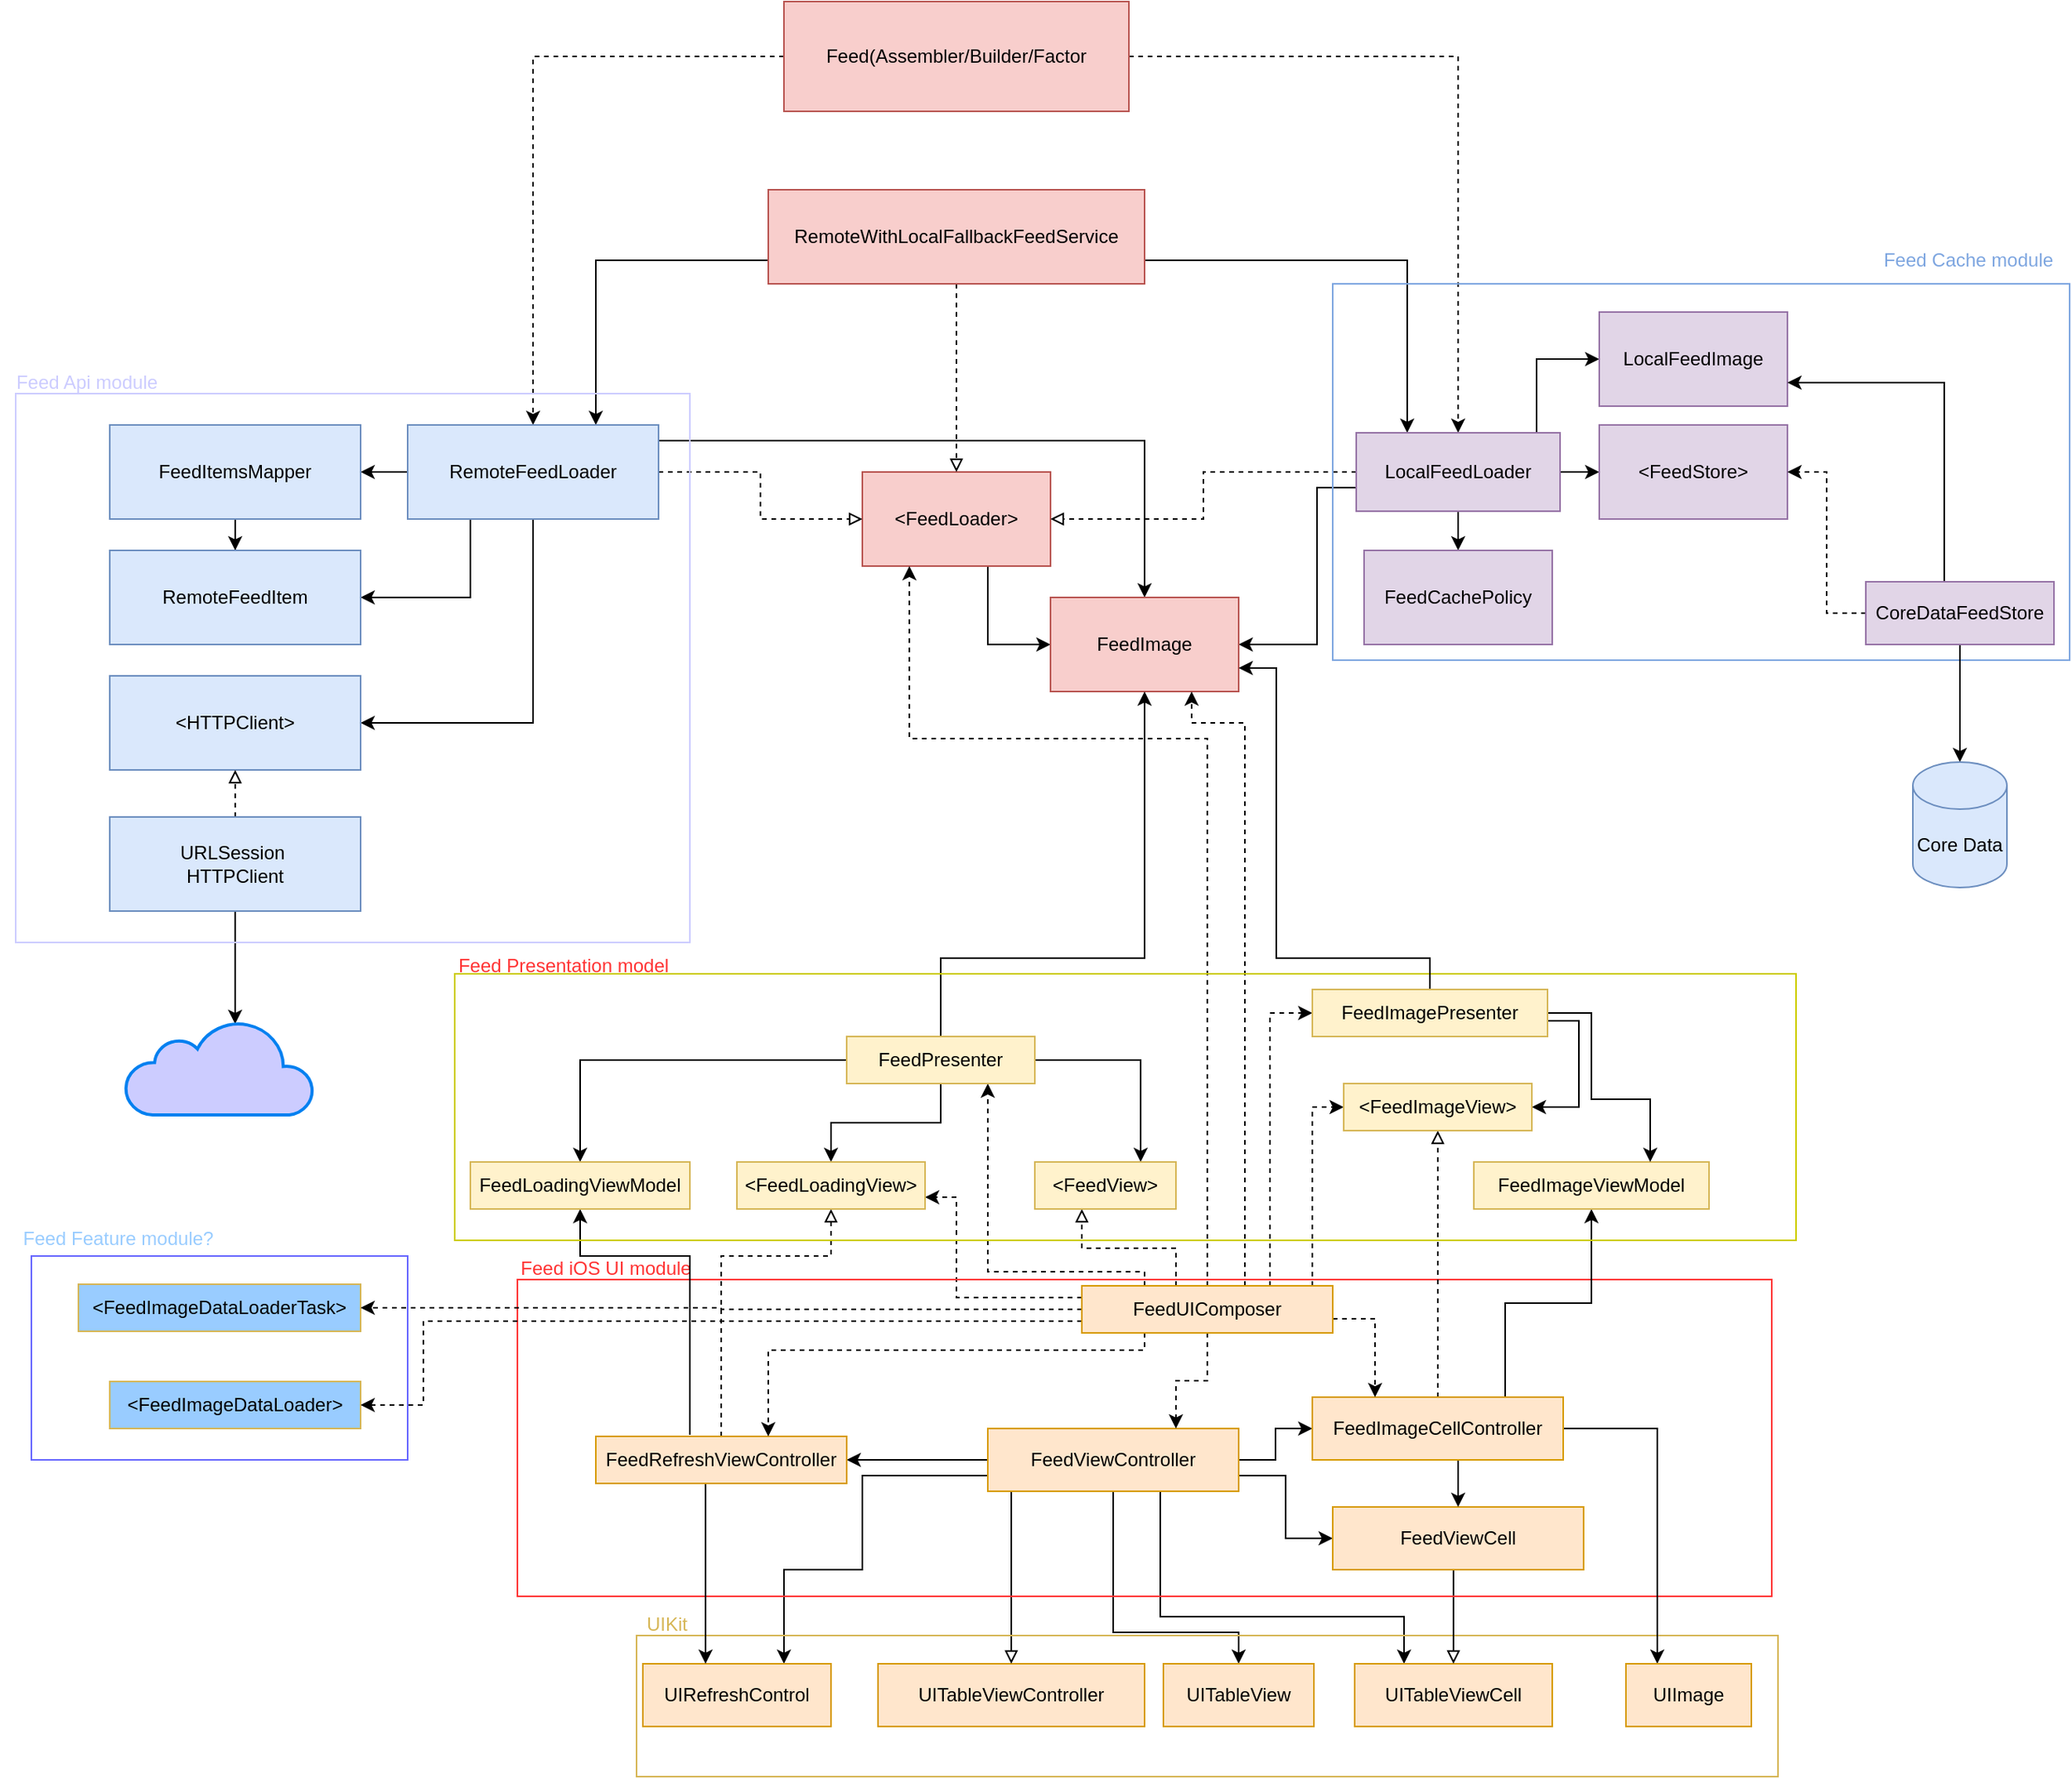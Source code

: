 <mxfile version="21.3.7" type="device">
  <diagram name="Page-1" id="5tE9PvvC92MBVU3yv-TN">
    <mxGraphModel dx="2261" dy="565" grid="1" gridSize="10" guides="1" tooltips="1" connect="1" arrows="1" fold="1" page="1" pageScale="1" pageWidth="827" pageHeight="1169" math="0" shadow="0">
      <root>
        <mxCell id="0" />
        <mxCell id="1" parent="0" />
        <mxCell id="9Ri4bayZUHAKm8TNs4ZH-6" style="edgeStyle=orthogonalEdgeStyle;rounded=0;orthogonalLoop=1;jettySize=auto;html=1;entryX=0;entryY=0.5;entryDx=0;entryDy=0;" parent="1" source="wkb4X_CLZkG0QTCTbJi_-1" target="9Ri4bayZUHAKm8TNs4ZH-5" edge="1">
          <mxGeometry relative="1" as="geometry">
            <Array as="points">
              <mxPoint x="420" y="430" />
            </Array>
          </mxGeometry>
        </mxCell>
        <mxCell id="wkb4X_CLZkG0QTCTbJi_-1" value="&amp;lt;FeedLoader&amp;gt;" style="rounded=0;whiteSpace=wrap;html=1;fillColor=#f8cecc;strokeColor=#b85450;" parent="1" vertex="1">
          <mxGeometry x="340" y="320" width="120" height="60" as="geometry" />
        </mxCell>
        <mxCell id="wkb4X_CLZkG0QTCTbJi_-16" style="edgeStyle=orthogonalEdgeStyle;rounded=0;orthogonalLoop=1;jettySize=auto;html=1;dashed=1;" parent="1" source="wkb4X_CLZkG0QTCTbJi_-2" target="wkb4X_CLZkG0QTCTbJi_-4" edge="1">
          <mxGeometry relative="1" as="geometry" />
        </mxCell>
        <mxCell id="wkb4X_CLZkG0QTCTbJi_-17" style="edgeStyle=orthogonalEdgeStyle;rounded=0;orthogonalLoop=1;jettySize=auto;html=1;dashed=1;" parent="1" source="wkb4X_CLZkG0QTCTbJi_-2" target="wkb4X_CLZkG0QTCTbJi_-5" edge="1">
          <mxGeometry relative="1" as="geometry" />
        </mxCell>
        <mxCell id="wkb4X_CLZkG0QTCTbJi_-2" value="Feed(Assembler/Builder/Factor" style="rounded=0;whiteSpace=wrap;html=1;fillColor=#f8cecc;strokeColor=#b85450;" parent="1" vertex="1">
          <mxGeometry x="290" y="20" width="220" height="70" as="geometry" />
        </mxCell>
        <mxCell id="wkb4X_CLZkG0QTCTbJi_-14" style="edgeStyle=orthogonalEdgeStyle;rounded=0;orthogonalLoop=1;jettySize=auto;html=1;entryX=0.75;entryY=0;entryDx=0;entryDy=0;exitX=0;exitY=0.75;exitDx=0;exitDy=0;" parent="1" source="wkb4X_CLZkG0QTCTbJi_-3" target="wkb4X_CLZkG0QTCTbJi_-4" edge="1">
          <mxGeometry relative="1" as="geometry">
            <Array as="points">
              <mxPoint x="170" y="185" />
            </Array>
          </mxGeometry>
        </mxCell>
        <mxCell id="wkb4X_CLZkG0QTCTbJi_-15" style="edgeStyle=orthogonalEdgeStyle;rounded=0;orthogonalLoop=1;jettySize=auto;html=1;exitX=1;exitY=0.75;exitDx=0;exitDy=0;entryX=0.25;entryY=0;entryDx=0;entryDy=0;" parent="1" source="wkb4X_CLZkG0QTCTbJi_-3" target="wkb4X_CLZkG0QTCTbJi_-5" edge="1">
          <mxGeometry relative="1" as="geometry" />
        </mxCell>
        <mxCell id="wkb4X_CLZkG0QTCTbJi_-18" style="edgeStyle=orthogonalEdgeStyle;rounded=0;orthogonalLoop=1;jettySize=auto;html=1;dashed=1;endArrow=block;endFill=0;" parent="1" source="wkb4X_CLZkG0QTCTbJi_-3" target="wkb4X_CLZkG0QTCTbJi_-1" edge="1">
          <mxGeometry relative="1" as="geometry" />
        </mxCell>
        <mxCell id="wkb4X_CLZkG0QTCTbJi_-3" value="RemoteWithLocalFallbackFeedService" style="rounded=0;whiteSpace=wrap;html=1;fillColor=#f8cecc;strokeColor=#b85450;" parent="1" vertex="1">
          <mxGeometry x="280" y="140" width="240" height="60" as="geometry" />
        </mxCell>
        <mxCell id="wkb4X_CLZkG0QTCTbJi_-12" style="edgeStyle=orthogonalEdgeStyle;rounded=0;orthogonalLoop=1;jettySize=auto;html=1;dashed=1;endArrow=block;endFill=0;" parent="1" source="wkb4X_CLZkG0QTCTbJi_-4" target="wkb4X_CLZkG0QTCTbJi_-1" edge="1">
          <mxGeometry relative="1" as="geometry" />
        </mxCell>
        <mxCell id="9Ri4bayZUHAKm8TNs4ZH-1" style="edgeStyle=orthogonalEdgeStyle;rounded=0;orthogonalLoop=1;jettySize=auto;html=1;" parent="1" source="wkb4X_CLZkG0QTCTbJi_-4" target="wkb4X_CLZkG0QTCTbJi_-20" edge="1">
          <mxGeometry relative="1" as="geometry" />
        </mxCell>
        <mxCell id="9Ri4bayZUHAKm8TNs4ZH-4" style="edgeStyle=orthogonalEdgeStyle;rounded=0;orthogonalLoop=1;jettySize=auto;html=1;entryX=1;entryY=0.5;entryDx=0;entryDy=0;exitX=0.25;exitY=1;exitDx=0;exitDy=0;" parent="1" source="wkb4X_CLZkG0QTCTbJi_-4" target="9Ri4bayZUHAKm8TNs4ZH-2" edge="1">
          <mxGeometry relative="1" as="geometry">
            <Array as="points">
              <mxPoint x="90" y="400" />
            </Array>
          </mxGeometry>
        </mxCell>
        <mxCell id="9Ri4bayZUHAKm8TNs4ZH-7" style="edgeStyle=orthogonalEdgeStyle;rounded=0;orthogonalLoop=1;jettySize=auto;html=1;" parent="1" source="wkb4X_CLZkG0QTCTbJi_-4" target="9Ri4bayZUHAKm8TNs4ZH-5" edge="1">
          <mxGeometry relative="1" as="geometry">
            <Array as="points">
              <mxPoint x="520" y="300" />
            </Array>
          </mxGeometry>
        </mxCell>
        <mxCell id="0OMT_AVmc9sH3o9Od09E-2" style="edgeStyle=orthogonalEdgeStyle;rounded=0;orthogonalLoop=1;jettySize=auto;html=1;entryX=1;entryY=0.5;entryDx=0;entryDy=0;exitX=0.5;exitY=1;exitDx=0;exitDy=0;" parent="1" source="wkb4X_CLZkG0QTCTbJi_-4" target="wkb4X_CLZkG0QTCTbJi_-19" edge="1">
          <mxGeometry relative="1" as="geometry">
            <Array as="points">
              <mxPoint x="130" y="480" />
            </Array>
          </mxGeometry>
        </mxCell>
        <mxCell id="wkb4X_CLZkG0QTCTbJi_-4" value="RemoteFeedLoader" style="rounded=0;whiteSpace=wrap;html=1;fillColor=#dae8fc;strokeColor=#6c8ebf;" parent="1" vertex="1">
          <mxGeometry x="50" y="290" width="160" height="60" as="geometry" />
        </mxCell>
        <mxCell id="wkb4X_CLZkG0QTCTbJi_-13" style="edgeStyle=orthogonalEdgeStyle;rounded=0;orthogonalLoop=1;jettySize=auto;html=1;entryX=1;entryY=0.5;entryDx=0;entryDy=0;dashed=1;endArrow=block;endFill=0;" parent="1" source="wkb4X_CLZkG0QTCTbJi_-5" target="wkb4X_CLZkG0QTCTbJi_-1" edge="1">
          <mxGeometry relative="1" as="geometry" />
        </mxCell>
        <mxCell id="mt7t5qOtKBUCOaAIjQfM-2" style="edgeStyle=orthogonalEdgeStyle;rounded=0;orthogonalLoop=1;jettySize=auto;html=1;entryX=0;entryY=0.5;entryDx=0;entryDy=0;" parent="1" source="wkb4X_CLZkG0QTCTbJi_-5" target="mt7t5qOtKBUCOaAIjQfM-1" edge="1">
          <mxGeometry relative="1" as="geometry" />
        </mxCell>
        <mxCell id="9Ri4bayZUHAKm8TNs4ZH-8" style="edgeStyle=orthogonalEdgeStyle;rounded=0;orthogonalLoop=1;jettySize=auto;html=1;entryX=1;entryY=0.5;entryDx=0;entryDy=0;" parent="1" source="wkb4X_CLZkG0QTCTbJi_-5" target="9Ri4bayZUHAKm8TNs4ZH-5" edge="1">
          <mxGeometry relative="1" as="geometry">
            <Array as="points">
              <mxPoint x="630" y="330" />
              <mxPoint x="630" y="430" />
            </Array>
          </mxGeometry>
        </mxCell>
        <mxCell id="9Ri4bayZUHAKm8TNs4ZH-10" style="edgeStyle=orthogonalEdgeStyle;rounded=0;orthogonalLoop=1;jettySize=auto;html=1;entryX=0;entryY=0.5;entryDx=0;entryDy=0;" parent="1" source="wkb4X_CLZkG0QTCTbJi_-5" target="9Ri4bayZUHAKm8TNs4ZH-9" edge="1">
          <mxGeometry relative="1" as="geometry">
            <Array as="points">
              <mxPoint x="770" y="300" />
              <mxPoint x="770" y="248" />
            </Array>
          </mxGeometry>
        </mxCell>
        <mxCell id="0OMT_AVmc9sH3o9Od09E-5" style="edgeStyle=orthogonalEdgeStyle;rounded=0;orthogonalLoop=1;jettySize=auto;html=1;" parent="1" source="wkb4X_CLZkG0QTCTbJi_-5" target="0OMT_AVmc9sH3o9Od09E-3" edge="1">
          <mxGeometry relative="1" as="geometry" />
        </mxCell>
        <mxCell id="wkb4X_CLZkG0QTCTbJi_-5" value="LocalFeedLoader" style="rounded=0;whiteSpace=wrap;html=1;fillColor=#e1d5e7;strokeColor=#9673a6;" parent="1" vertex="1">
          <mxGeometry x="655" y="295" width="130" height="50" as="geometry" />
        </mxCell>
        <mxCell id="wkb4X_CLZkG0QTCTbJi_-6" value="UITableViewController" style="rounded=0;whiteSpace=wrap;html=1;fillColor=#ffe6cc;strokeColor=#d79b00;" parent="1" vertex="1">
          <mxGeometry x="350" y="1080" width="170" height="40" as="geometry" />
        </mxCell>
        <mxCell id="9oJwUBDEAIhy3Kt25aec-3" style="edgeStyle=orthogonalEdgeStyle;rounded=0;orthogonalLoop=1;jettySize=auto;html=1;entryX=0.75;entryY=0;entryDx=0;entryDy=0;exitX=0;exitY=0.75;exitDx=0;exitDy=0;" parent="1" source="wkb4X_CLZkG0QTCTbJi_-7" target="9oJwUBDEAIhy3Kt25aec-2" edge="1">
          <mxGeometry relative="1" as="geometry">
            <Array as="points">
              <mxPoint x="340" y="960" />
              <mxPoint x="340" y="1020" />
              <mxPoint x="290" y="1020" />
            </Array>
          </mxGeometry>
        </mxCell>
        <mxCell id="2IXavjbiKSPK5n6EpmV--4" style="edgeStyle=orthogonalEdgeStyle;rounded=0;orthogonalLoop=1;jettySize=auto;html=1;" edge="1" parent="1" source="wkb4X_CLZkG0QTCTbJi_-7" target="SuTR34b2t1vn6Ia5oeuN-2">
          <mxGeometry relative="1" as="geometry" />
        </mxCell>
        <mxCell id="2IXavjbiKSPK5n6EpmV--6" style="edgeStyle=orthogonalEdgeStyle;rounded=0;orthogonalLoop=1;jettySize=auto;html=1;" edge="1" parent="1" source="wkb4X_CLZkG0QTCTbJi_-7" target="8CEh4J7_kmvw50hiCcKO-1">
          <mxGeometry relative="1" as="geometry">
            <Array as="points">
              <mxPoint x="500" y="1060" />
              <mxPoint x="580" y="1060" />
            </Array>
          </mxGeometry>
        </mxCell>
        <mxCell id="2IXavjbiKSPK5n6EpmV--7" style="edgeStyle=orthogonalEdgeStyle;rounded=0;orthogonalLoop=1;jettySize=auto;html=1;endArrow=block;endFill=0;" edge="1" parent="1" source="wkb4X_CLZkG0QTCTbJi_-7" target="wkb4X_CLZkG0QTCTbJi_-6">
          <mxGeometry relative="1" as="geometry">
            <Array as="points">
              <mxPoint x="435" y="1000" />
              <mxPoint x="435" y="1000" />
            </Array>
          </mxGeometry>
        </mxCell>
        <mxCell id="2IXavjbiKSPK5n6EpmV--9" style="edgeStyle=orthogonalEdgeStyle;rounded=0;orthogonalLoop=1;jettySize=auto;html=1;entryX=0;entryY=0.5;entryDx=0;entryDy=0;" edge="1" parent="1" source="wkb4X_CLZkG0QTCTbJi_-7" target="8CEh4J7_kmvw50hiCcKO-4">
          <mxGeometry relative="1" as="geometry">
            <Array as="points">
              <mxPoint x="610" y="960" />
              <mxPoint x="610" y="1000" />
            </Array>
          </mxGeometry>
        </mxCell>
        <mxCell id="2IXavjbiKSPK5n6EpmV--10" style="edgeStyle=orthogonalEdgeStyle;rounded=0;orthogonalLoop=1;jettySize=auto;html=1;entryX=0.25;entryY=0;entryDx=0;entryDy=0;" edge="1" parent="1" source="wkb4X_CLZkG0QTCTbJi_-7" target="8CEh4J7_kmvw50hiCcKO-2">
          <mxGeometry relative="1" as="geometry">
            <Array as="points">
              <mxPoint x="530" y="1050" />
              <mxPoint x="686" y="1050" />
            </Array>
          </mxGeometry>
        </mxCell>
        <mxCell id="2IXavjbiKSPK5n6EpmV--11" style="edgeStyle=orthogonalEdgeStyle;rounded=0;orthogonalLoop=1;jettySize=auto;html=1;" edge="1" parent="1" source="wkb4X_CLZkG0QTCTbJi_-7" target="SuTR34b2t1vn6Ia5oeuN-6">
          <mxGeometry relative="1" as="geometry" />
        </mxCell>
        <mxCell id="2IXavjbiKSPK5n6EpmV--38" style="edgeStyle=orthogonalEdgeStyle;rounded=0;orthogonalLoop=1;jettySize=auto;html=1;entryX=1;entryY=0.75;entryDx=0;entryDy=0;exitX=0;exitY=0.25;exitDx=0;exitDy=0;dashed=1;" edge="1" parent="1" source="SuTR34b2t1vn6Ia5oeuN-9" target="2IXavjbiKSPK5n6EpmV--25">
          <mxGeometry relative="1" as="geometry">
            <Array as="points">
              <mxPoint x="400" y="847" />
              <mxPoint x="400" y="783" />
            </Array>
          </mxGeometry>
        </mxCell>
        <mxCell id="wkb4X_CLZkG0QTCTbJi_-7" value="FeedViewController" style="rounded=0;whiteSpace=wrap;html=1;fillColor=#ffe6cc;strokeColor=#d79b00;" parent="1" vertex="1">
          <mxGeometry x="420" y="930" width="160" height="40" as="geometry" />
        </mxCell>
        <mxCell id="wkb4X_CLZkG0QTCTbJi_-19" value="&amp;lt;HTTPClient&amp;gt;" style="rounded=0;whiteSpace=wrap;html=1;fillColor=#dae8fc;strokeColor=#6c8ebf;" parent="1" vertex="1">
          <mxGeometry x="-140" y="450" width="160" height="60" as="geometry" />
        </mxCell>
        <mxCell id="9Ri4bayZUHAKm8TNs4ZH-3" style="edgeStyle=orthogonalEdgeStyle;rounded=0;orthogonalLoop=1;jettySize=auto;html=1;" parent="1" source="wkb4X_CLZkG0QTCTbJi_-20" target="9Ri4bayZUHAKm8TNs4ZH-2" edge="1">
          <mxGeometry relative="1" as="geometry" />
        </mxCell>
        <mxCell id="wkb4X_CLZkG0QTCTbJi_-20" value="FeedItemsMapper" style="rounded=0;whiteSpace=wrap;html=1;fillColor=#dae8fc;strokeColor=#6c8ebf;" parent="1" vertex="1">
          <mxGeometry x="-140" y="290" width="160" height="60" as="geometry" />
        </mxCell>
        <mxCell id="wkb4X_CLZkG0QTCTbJi_-26" value="&lt;font color=&quot;#ccccff&quot;&gt;Feed Api module&lt;/font&gt;" style="text;html=1;align=center;verticalAlign=middle;resizable=0;points=[];autosize=1;strokeColor=none;fillColor=none;" parent="1" vertex="1">
          <mxGeometry x="-210" y="248" width="110" height="30" as="geometry" />
        </mxCell>
        <mxCell id="wkb4X_CLZkG0QTCTbJi_-28" style="edgeStyle=orthogonalEdgeStyle;rounded=0;orthogonalLoop=1;jettySize=auto;html=1;exitX=0.5;exitY=0;exitDx=0;exitDy=0;entryX=0.5;entryY=1;entryDx=0;entryDy=0;endArrow=block;endFill=0;dashed=1;" parent="1" source="wkb4X_CLZkG0QTCTbJi_-27" target="wkb4X_CLZkG0QTCTbJi_-19" edge="1">
          <mxGeometry relative="1" as="geometry" />
        </mxCell>
        <mxCell id="wkb4X_CLZkG0QTCTbJi_-30" style="edgeStyle=orthogonalEdgeStyle;rounded=0;orthogonalLoop=1;jettySize=auto;html=1;entryX=0.583;entryY=0.033;entryDx=0;entryDy=0;entryPerimeter=0;" parent="1" source="wkb4X_CLZkG0QTCTbJi_-27" target="wkb4X_CLZkG0QTCTbJi_-29" edge="1">
          <mxGeometry relative="1" as="geometry" />
        </mxCell>
        <mxCell id="wkb4X_CLZkG0QTCTbJi_-27" value="URLSession&amp;nbsp;&lt;br&gt;HTTPClient" style="rounded=0;whiteSpace=wrap;html=1;fillColor=#dae8fc;strokeColor=#6c8ebf;" parent="1" vertex="1">
          <mxGeometry x="-140" y="540" width="160" height="60" as="geometry" />
        </mxCell>
        <mxCell id="wkb4X_CLZkG0QTCTbJi_-29" value="" style="html=1;verticalLabelPosition=bottom;align=center;labelBackgroundColor=#ffffff;verticalAlign=top;strokeWidth=2;strokeColor=#0080F0;shadow=0;dashed=0;shape=mxgraph.ios7.icons.cloud;fillColor=#CCCCFF;" parent="1" vertex="1">
          <mxGeometry x="-130" y="670" width="120" height="60" as="geometry" />
        </mxCell>
        <mxCell id="wkb4X_CLZkG0QTCTbJi_-25" value="" style="rounded=0;whiteSpace=wrap;html=1;fillColor=none;strokeColor=#CCCCFF;" parent="1" vertex="1">
          <mxGeometry x="-200" y="270" width="430" height="350" as="geometry" />
        </mxCell>
        <mxCell id="mt7t5qOtKBUCOaAIjQfM-1" value="&amp;lt;FeedStore&amp;gt;" style="rounded=0;whiteSpace=wrap;html=1;fillColor=#e1d5e7;strokeColor=#9673a6;" parent="1" vertex="1">
          <mxGeometry x="810" y="290" width="120" height="60" as="geometry" />
        </mxCell>
        <mxCell id="mt7t5qOtKBUCOaAIjQfM-3" value="" style="rounded=0;whiteSpace=wrap;html=1;fillColor=none;strokeColor=#7EA6E0;" parent="1" vertex="1">
          <mxGeometry x="640" y="200" width="470" height="240" as="geometry" />
        </mxCell>
        <mxCell id="mt7t5qOtKBUCOaAIjQfM-4" value="&lt;font&gt;Feed Cache module&lt;/font&gt;" style="text;html=1;align=center;verticalAlign=middle;resizable=0;points=[];autosize=1;strokeColor=none;fillColor=none;fontColor=#7EA6E0;" parent="1" vertex="1">
          <mxGeometry x="980" y="170" width="130" height="30" as="geometry" />
        </mxCell>
        <mxCell id="9Ri4bayZUHAKm8TNs4ZH-2" value="RemoteFeedItem" style="rounded=0;whiteSpace=wrap;html=1;fillColor=#dae8fc;strokeColor=#6c8ebf;" parent="1" vertex="1">
          <mxGeometry x="-140" y="370" width="160" height="60" as="geometry" />
        </mxCell>
        <mxCell id="9Ri4bayZUHAKm8TNs4ZH-5" value="FeedImage" style="rounded=0;whiteSpace=wrap;html=1;fillColor=#f8cecc;strokeColor=#b85450;" parent="1" vertex="1">
          <mxGeometry x="460" y="400" width="120" height="60" as="geometry" />
        </mxCell>
        <mxCell id="9Ri4bayZUHAKm8TNs4ZH-9" value="LocalFeedImage" style="rounded=0;whiteSpace=wrap;html=1;fillColor=#e1d5e7;strokeColor=#9673a6;" parent="1" vertex="1">
          <mxGeometry x="810" y="218" width="120" height="60" as="geometry" />
        </mxCell>
        <mxCell id="0OMT_AVmc9sH3o9Od09E-3" value="FeedCachePolicy" style="rounded=0;whiteSpace=wrap;html=1;fillColor=#e1d5e7;strokeColor=#9673a6;" parent="1" vertex="1">
          <mxGeometry x="660" y="370" width="120" height="60" as="geometry" />
        </mxCell>
        <mxCell id="xbsetehJaYri_gD3bekH-2" style="edgeStyle=orthogonalEdgeStyle;rounded=0;orthogonalLoop=1;jettySize=auto;html=1;entryX=1;entryY=0.5;entryDx=0;entryDy=0;dashed=1;" parent="1" source="xbsetehJaYri_gD3bekH-1" target="mt7t5qOtKBUCOaAIjQfM-1" edge="1">
          <mxGeometry relative="1" as="geometry" />
        </mxCell>
        <mxCell id="xbsetehJaYri_gD3bekH-3" style="edgeStyle=orthogonalEdgeStyle;rounded=0;orthogonalLoop=1;jettySize=auto;html=1;entryX=1;entryY=0.75;entryDx=0;entryDy=0;" parent="1" source="xbsetehJaYri_gD3bekH-1" target="9Ri4bayZUHAKm8TNs4ZH-9" edge="1">
          <mxGeometry relative="1" as="geometry">
            <Array as="points">
              <mxPoint x="1030" y="263" />
            </Array>
          </mxGeometry>
        </mxCell>
        <mxCell id="xbsetehJaYri_gD3bekH-5" style="edgeStyle=orthogonalEdgeStyle;rounded=0;orthogonalLoop=1;jettySize=auto;html=1;" parent="1" source="xbsetehJaYri_gD3bekH-1" target="xbsetehJaYri_gD3bekH-4" edge="1">
          <mxGeometry relative="1" as="geometry" />
        </mxCell>
        <mxCell id="xbsetehJaYri_gD3bekH-1" value="CoreDataFeedStore" style="rounded=0;whiteSpace=wrap;html=1;fillColor=#e1d5e7;strokeColor=#9673a6;" parent="1" vertex="1">
          <mxGeometry x="980" y="390" width="120" height="40" as="geometry" />
        </mxCell>
        <mxCell id="xbsetehJaYri_gD3bekH-4" value="Core Data" style="shape=cylinder3;whiteSpace=wrap;html=1;boundedLbl=1;backgroundOutline=1;size=15;fillColor=#dae8fc;strokeColor=#6c8ebf;" parent="1" vertex="1">
          <mxGeometry x="1010" y="505" width="60" height="80" as="geometry" />
        </mxCell>
        <mxCell id="9oJwUBDEAIhy3Kt25aec-2" value="UIRefreshControl" style="rounded=0;whiteSpace=wrap;html=1;fillColor=#ffe6cc;strokeColor=#d79b00;" parent="1" vertex="1">
          <mxGeometry x="200" y="1080" width="120" height="40" as="geometry" />
        </mxCell>
        <mxCell id="9oJwUBDEAIhy3Kt25aec-6" value="Feed iOS UI module" style="text;html=1;align=center;verticalAlign=middle;resizable=0;points=[];autosize=1;strokeColor=none;fillColor=none;fontColor=#FF3333;" parent="1" vertex="1">
          <mxGeometry x="111" y="813" width="130" height="30" as="geometry" />
        </mxCell>
        <mxCell id="9oJwUBDEAIhy3Kt25aec-7" value="UIKit" style="text;html=1;align=center;verticalAlign=middle;resizable=0;points=[];autosize=1;strokeColor=none;fillColor=none;fontColor=#D6B656;" parent="1" vertex="1">
          <mxGeometry x="190" y="1040" width="50" height="30" as="geometry" />
        </mxCell>
        <mxCell id="9oJwUBDEAIhy3Kt25aec-8" value="" style="rounded=0;whiteSpace=wrap;html=1;fillColor=none;strokeColor=#D6B656;" parent="1" vertex="1">
          <mxGeometry x="196" y="1062" width="728" height="90" as="geometry" />
        </mxCell>
        <mxCell id="8CEh4J7_kmvw50hiCcKO-1" value="UITableView&lt;br&gt;" style="rounded=0;whiteSpace=wrap;html=1;fillColor=#ffe6cc;strokeColor=#d79b00;" parent="1" vertex="1">
          <mxGeometry x="532" y="1080" width="96" height="40" as="geometry" />
        </mxCell>
        <mxCell id="8CEh4J7_kmvw50hiCcKO-2" value="UITableViewCell&lt;br&gt;" style="rounded=0;whiteSpace=wrap;html=1;fillColor=#ffe6cc;strokeColor=#d79b00;" parent="1" vertex="1">
          <mxGeometry x="654" y="1080" width="126" height="40" as="geometry" />
        </mxCell>
        <mxCell id="8CEh4J7_kmvw50hiCcKO-11" style="edgeStyle=orthogonalEdgeStyle;rounded=0;orthogonalLoop=1;jettySize=auto;html=1;endArrow=block;endFill=0;entryX=0.5;entryY=0;entryDx=0;entryDy=0;" parent="1" target="8CEh4J7_kmvw50hiCcKO-2" edge="1">
          <mxGeometry relative="1" as="geometry">
            <Array as="points">
              <mxPoint x="717" y="1020" />
            </Array>
            <mxPoint x="717" y="1020" as="sourcePoint" />
          </mxGeometry>
        </mxCell>
        <mxCell id="8CEh4J7_kmvw50hiCcKO-4" value="FeedViewCell&lt;br&gt;" style="rounded=0;whiteSpace=wrap;html=1;fillColor=#ffe6cc;strokeColor=#d79b00;" parent="1" vertex="1">
          <mxGeometry x="640" y="980" width="160" height="40" as="geometry" />
        </mxCell>
        <mxCell id="8CEh4J7_kmvw50hiCcKO-7" value="&amp;lt;FeedImageDataLoader&amp;gt;" style="rounded=0;whiteSpace=wrap;html=1;fillColor=#99CCFF;strokeColor=#d6b656;" parent="1" vertex="1">
          <mxGeometry x="-140" y="900" width="160" height="30" as="geometry" />
        </mxCell>
        <mxCell id="8CEh4J7_kmvw50hiCcKO-8" value="&amp;lt;FeedImageDataLoaderTask&amp;gt;" style="rounded=0;whiteSpace=wrap;html=1;fillColor=#99CCFF;strokeColor=#d6b656;" parent="1" vertex="1">
          <mxGeometry x="-160" y="838" width="180" height="30" as="geometry" />
        </mxCell>
        <mxCell id="8CEh4J7_kmvw50hiCcKO-12" value="" style="rounded=0;whiteSpace=wrap;html=1;fillColor=none;strokeColor=#FF3333;" parent="1" vertex="1">
          <mxGeometry x="120" y="835" width="800" height="202" as="geometry" />
        </mxCell>
        <mxCell id="yPhr5imBNQAIKUohlBRB-2" style="edgeStyle=orthogonalEdgeStyle;rounded=0;orthogonalLoop=1;jettySize=auto;html=1;entryX=0.25;entryY=0;entryDx=0;entryDy=0;" parent="1" source="SuTR34b2t1vn6Ia5oeuN-2" target="yPhr5imBNQAIKUohlBRB-1" edge="1">
          <mxGeometry relative="1" as="geometry" />
        </mxCell>
        <mxCell id="2IXavjbiKSPK5n6EpmV--3" style="edgeStyle=orthogonalEdgeStyle;rounded=0;orthogonalLoop=1;jettySize=auto;html=1;entryX=0.5;entryY=0;entryDx=0;entryDy=0;" edge="1" parent="1" source="SuTR34b2t1vn6Ia5oeuN-2" target="8CEh4J7_kmvw50hiCcKO-4">
          <mxGeometry relative="1" as="geometry">
            <Array as="points">
              <mxPoint x="720" y="960" />
              <mxPoint x="720" y="960" />
            </Array>
          </mxGeometry>
        </mxCell>
        <mxCell id="2IXavjbiKSPK5n6EpmV--17" style="edgeStyle=orthogonalEdgeStyle;rounded=0;orthogonalLoop=1;jettySize=auto;html=1;entryX=0.5;entryY=1;entryDx=0;entryDy=0;dashed=1;endArrow=block;endFill=0;" edge="1" parent="1" source="SuTR34b2t1vn6Ia5oeuN-2" target="2IXavjbiKSPK5n6EpmV--13">
          <mxGeometry relative="1" as="geometry" />
        </mxCell>
        <mxCell id="2IXavjbiKSPK5n6EpmV--18" style="edgeStyle=orthogonalEdgeStyle;rounded=0;orthogonalLoop=1;jettySize=auto;html=1;" edge="1" parent="1" source="SuTR34b2t1vn6Ia5oeuN-2" target="YCQI0EegwTWnJTySmXUa-3">
          <mxGeometry relative="1" as="geometry">
            <Array as="points">
              <mxPoint x="750" y="850" />
              <mxPoint x="805" y="850" />
            </Array>
          </mxGeometry>
        </mxCell>
        <mxCell id="SuTR34b2t1vn6Ia5oeuN-2" value="FeedImageCellController" style="rounded=0;whiteSpace=wrap;html=1;fillColor=#ffe6cc;strokeColor=#d79b00;" parent="1" vertex="1">
          <mxGeometry x="627" y="910" width="160" height="40" as="geometry" />
        </mxCell>
        <mxCell id="SuTR34b2t1vn6Ia5oeuN-7" style="edgeStyle=orthogonalEdgeStyle;rounded=0;orthogonalLoop=1;jettySize=auto;html=1;" parent="1" source="SuTR34b2t1vn6Ia5oeuN-6" target="9oJwUBDEAIhy3Kt25aec-2" edge="1">
          <mxGeometry relative="1" as="geometry">
            <Array as="points">
              <mxPoint x="240" y="980" />
              <mxPoint x="240" y="980" />
            </Array>
          </mxGeometry>
        </mxCell>
        <mxCell id="2IXavjbiKSPK5n6EpmV--32" style="edgeStyle=orthogonalEdgeStyle;rounded=0;orthogonalLoop=1;jettySize=auto;html=1;dashed=1;endArrow=block;endFill=0;" edge="1" parent="1" source="SuTR34b2t1vn6Ia5oeuN-6" target="2IXavjbiKSPK5n6EpmV--25">
          <mxGeometry relative="1" as="geometry">
            <Array as="points">
              <mxPoint x="250" y="820" />
              <mxPoint x="320" y="820" />
            </Array>
          </mxGeometry>
        </mxCell>
        <mxCell id="2IXavjbiKSPK5n6EpmV--33" style="edgeStyle=orthogonalEdgeStyle;rounded=0;orthogonalLoop=1;jettySize=auto;html=1;entryX=0.5;entryY=1;entryDx=0;entryDy=0;exitX=0.375;exitY=-0.033;exitDx=0;exitDy=0;exitPerimeter=0;" edge="1" parent="1" source="SuTR34b2t1vn6Ia5oeuN-6" target="2IXavjbiKSPK5n6EpmV--24">
          <mxGeometry relative="1" as="geometry">
            <Array as="points">
              <mxPoint x="230" y="820" />
              <mxPoint x="160" y="820" />
            </Array>
          </mxGeometry>
        </mxCell>
        <mxCell id="SuTR34b2t1vn6Ia5oeuN-6" value="FeedRefreshViewController" style="rounded=0;whiteSpace=wrap;html=1;fillColor=#ffe6cc;strokeColor=#d79b00;" parent="1" vertex="1">
          <mxGeometry x="170" y="935" width="160" height="30" as="geometry" />
        </mxCell>
        <mxCell id="SuTR34b2t1vn6Ia5oeuN-10" style="edgeStyle=orthogonalEdgeStyle;rounded=0;orthogonalLoop=1;jettySize=auto;html=1;dashed=1;exitX=0.25;exitY=1;exitDx=0;exitDy=0;" parent="1" source="SuTR34b2t1vn6Ia5oeuN-9" target="SuTR34b2t1vn6Ia5oeuN-6" edge="1">
          <mxGeometry relative="1" as="geometry">
            <Array as="points">
              <mxPoint x="520" y="880" />
              <mxPoint x="280" y="880" />
            </Array>
          </mxGeometry>
        </mxCell>
        <mxCell id="YCQI0EegwTWnJTySmXUa-12" style="edgeStyle=orthogonalEdgeStyle;rounded=0;orthogonalLoop=1;jettySize=auto;html=1;entryX=0.25;entryY=1;entryDx=0;entryDy=0;dashed=1;exitX=0.5;exitY=0;exitDx=0;exitDy=0;" parent="1" source="SuTR34b2t1vn6Ia5oeuN-9" target="wkb4X_CLZkG0QTCTbJi_-1" edge="1">
          <mxGeometry relative="1" as="geometry">
            <Array as="points">
              <mxPoint x="560" y="490" />
              <mxPoint x="370" y="490" />
            </Array>
          </mxGeometry>
        </mxCell>
        <mxCell id="YCQI0EegwTWnJTySmXUa-13" style="edgeStyle=orthogonalEdgeStyle;rounded=0;orthogonalLoop=1;jettySize=auto;html=1;dashed=1;exitX=1;exitY=0.5;exitDx=0;exitDy=0;entryX=0.25;entryY=0;entryDx=0;entryDy=0;" parent="1" source="SuTR34b2t1vn6Ia5oeuN-9" target="SuTR34b2t1vn6Ia5oeuN-2" edge="1">
          <mxGeometry relative="1" as="geometry">
            <Array as="points">
              <mxPoint x="640" y="860" />
              <mxPoint x="667" y="860" />
            </Array>
          </mxGeometry>
        </mxCell>
        <mxCell id="2IXavjbiKSPK5n6EpmV--1" style="edgeStyle=orthogonalEdgeStyle;rounded=0;orthogonalLoop=1;jettySize=auto;html=1;entryX=1;entryY=0.5;entryDx=0;entryDy=0;exitX=0;exitY=0.5;exitDx=0;exitDy=0;dashed=1;" edge="1" parent="1" source="SuTR34b2t1vn6Ia5oeuN-9" target="8CEh4J7_kmvw50hiCcKO-8">
          <mxGeometry relative="1" as="geometry" />
        </mxCell>
        <mxCell id="2IXavjbiKSPK5n6EpmV--2" style="edgeStyle=orthogonalEdgeStyle;rounded=0;orthogonalLoop=1;jettySize=auto;html=1;entryX=1;entryY=0.5;entryDx=0;entryDy=0;exitX=0;exitY=0.75;exitDx=0;exitDy=0;dashed=1;" edge="1" parent="1" source="SuTR34b2t1vn6Ia5oeuN-9" target="8CEh4J7_kmvw50hiCcKO-7">
          <mxGeometry relative="1" as="geometry">
            <Array as="points">
              <mxPoint x="60" y="862" />
              <mxPoint x="60" y="915" />
            </Array>
          </mxGeometry>
        </mxCell>
        <mxCell id="2IXavjbiKSPK5n6EpmV--8" style="edgeStyle=orthogonalEdgeStyle;rounded=0;orthogonalLoop=1;jettySize=auto;html=1;dashed=1;entryX=0.75;entryY=0;entryDx=0;entryDy=0;" edge="1" parent="1" source="SuTR34b2t1vn6Ia5oeuN-9" target="wkb4X_CLZkG0QTCTbJi_-7">
          <mxGeometry relative="1" as="geometry" />
        </mxCell>
        <mxCell id="2IXavjbiKSPK5n6EpmV--20" style="edgeStyle=orthogonalEdgeStyle;rounded=0;orthogonalLoop=1;jettySize=auto;html=1;entryX=0;entryY=0.5;entryDx=0;entryDy=0;dashed=1;" edge="1" parent="1" source="SuTR34b2t1vn6Ia5oeuN-9" target="2IXavjbiKSPK5n6EpmV--13">
          <mxGeometry relative="1" as="geometry">
            <Array as="points">
              <mxPoint x="627" y="725" />
            </Array>
          </mxGeometry>
        </mxCell>
        <mxCell id="2IXavjbiKSPK5n6EpmV--21" style="edgeStyle=orthogonalEdgeStyle;rounded=0;orthogonalLoop=1;jettySize=auto;html=1;entryX=0;entryY=0.5;entryDx=0;entryDy=0;exitX=0.75;exitY=0;exitDx=0;exitDy=0;dashed=1;" edge="1" parent="1" source="SuTR34b2t1vn6Ia5oeuN-9" target="2IXavjbiKSPK5n6EpmV--12">
          <mxGeometry relative="1" as="geometry" />
        </mxCell>
        <mxCell id="2IXavjbiKSPK5n6EpmV--23" style="edgeStyle=orthogonalEdgeStyle;rounded=0;orthogonalLoop=1;jettySize=auto;html=1;entryX=0.75;entryY=1;entryDx=0;entryDy=0;dashed=1;exitX=0.65;exitY=0;exitDx=0;exitDy=0;exitPerimeter=0;" edge="1" parent="1" source="SuTR34b2t1vn6Ia5oeuN-9" target="9Ri4bayZUHAKm8TNs4ZH-5">
          <mxGeometry relative="1" as="geometry">
            <mxPoint x="510" y="540" as="targetPoint" />
            <Array as="points">
              <mxPoint x="584" y="480" />
              <mxPoint x="550" y="480" />
            </Array>
          </mxGeometry>
        </mxCell>
        <mxCell id="2IXavjbiKSPK5n6EpmV--28" style="edgeStyle=orthogonalEdgeStyle;rounded=0;orthogonalLoop=1;jettySize=auto;html=1;dashed=1;endArrow=block;endFill=0;" edge="1" parent="1" source="SuTR34b2t1vn6Ia5oeuN-9" target="2IXavjbiKSPK5n6EpmV--26">
          <mxGeometry relative="1" as="geometry">
            <Array as="points">
              <mxPoint x="540" y="815" />
              <mxPoint x="480" y="815" />
            </Array>
          </mxGeometry>
        </mxCell>
        <mxCell id="2IXavjbiKSPK5n6EpmV--41" style="edgeStyle=orthogonalEdgeStyle;rounded=0;orthogonalLoop=1;jettySize=auto;html=1;entryX=0.75;entryY=1;entryDx=0;entryDy=0;exitX=0.25;exitY=0;exitDx=0;exitDy=0;dashed=1;" edge="1" parent="1" source="SuTR34b2t1vn6Ia5oeuN-9" target="YCQI0EegwTWnJTySmXUa-2">
          <mxGeometry relative="1" as="geometry">
            <Array as="points">
              <mxPoint x="520" y="830" />
              <mxPoint x="420" y="830" />
            </Array>
          </mxGeometry>
        </mxCell>
        <mxCell id="SuTR34b2t1vn6Ia5oeuN-9" value="FeedUIComposer" style="rounded=0;whiteSpace=wrap;html=1;fillColor=#ffe6cc;strokeColor=#d79b00;" parent="1" vertex="1">
          <mxGeometry x="480" y="839" width="160" height="30" as="geometry" />
        </mxCell>
        <mxCell id="2IXavjbiKSPK5n6EpmV--29" style="edgeStyle=orthogonalEdgeStyle;rounded=0;orthogonalLoop=1;jettySize=auto;html=1;entryX=0.75;entryY=0;entryDx=0;entryDy=0;" edge="1" parent="1" source="YCQI0EegwTWnJTySmXUa-2" target="2IXavjbiKSPK5n6EpmV--26">
          <mxGeometry relative="1" as="geometry">
            <Array as="points">
              <mxPoint x="518" y="695" />
            </Array>
          </mxGeometry>
        </mxCell>
        <mxCell id="2IXavjbiKSPK5n6EpmV--30" style="edgeStyle=orthogonalEdgeStyle;rounded=0;orthogonalLoop=1;jettySize=auto;html=1;entryX=0.5;entryY=0;entryDx=0;entryDy=0;" edge="1" parent="1" source="YCQI0EegwTWnJTySmXUa-2" target="2IXavjbiKSPK5n6EpmV--24">
          <mxGeometry relative="1" as="geometry" />
        </mxCell>
        <mxCell id="2IXavjbiKSPK5n6EpmV--31" style="edgeStyle=orthogonalEdgeStyle;rounded=0;orthogonalLoop=1;jettySize=auto;html=1;entryX=0.5;entryY=0;entryDx=0;entryDy=0;" edge="1" parent="1" source="YCQI0EegwTWnJTySmXUa-2" target="2IXavjbiKSPK5n6EpmV--25">
          <mxGeometry relative="1" as="geometry" />
        </mxCell>
        <mxCell id="2IXavjbiKSPK5n6EpmV--34" style="edgeStyle=orthogonalEdgeStyle;rounded=0;orthogonalLoop=1;jettySize=auto;html=1;" edge="1" parent="1" source="YCQI0EegwTWnJTySmXUa-2" target="9Ri4bayZUHAKm8TNs4ZH-5">
          <mxGeometry relative="1" as="geometry">
            <Array as="points">
              <mxPoint x="390" y="630" />
              <mxPoint x="520" y="630" />
            </Array>
          </mxGeometry>
        </mxCell>
        <mxCell id="YCQI0EegwTWnJTySmXUa-2" value="FeedPresenter" style="rounded=0;whiteSpace=wrap;html=1;fillColor=#fff2cc;strokeColor=#d6b656;" parent="1" vertex="1">
          <mxGeometry x="330" y="680" width="120" height="30" as="geometry" />
        </mxCell>
        <mxCell id="YCQI0EegwTWnJTySmXUa-3" value="FeedImageViewModel" style="rounded=0;whiteSpace=wrap;html=1;fillColor=#fff2cc;strokeColor=#d6b656;" parent="1" vertex="1">
          <mxGeometry x="730" y="760" width="150" height="30" as="geometry" />
        </mxCell>
        <mxCell id="YCQI0EegwTWnJTySmXUa-10" style="edgeStyle=orthogonalEdgeStyle;rounded=0;orthogonalLoop=1;jettySize=auto;html=1;exitX=0.5;exitY=1;exitDx=0;exitDy=0;" parent="1" source="SuTR34b2t1vn6Ia5oeuN-6" target="SuTR34b2t1vn6Ia5oeuN-6" edge="1">
          <mxGeometry relative="1" as="geometry" />
        </mxCell>
        <mxCell id="YCQI0EegwTWnJTySmXUa-18" value="" style="rounded=0;whiteSpace=wrap;html=1;fillColor=none;strokeColor=#CCCC00;" parent="1" vertex="1">
          <mxGeometry x="80" y="640" width="855.5" height="170" as="geometry" />
        </mxCell>
        <mxCell id="YCQI0EegwTWnJTySmXUa-19" value="Feed Presentation model" style="text;html=1;align=center;verticalAlign=middle;resizable=0;points=[];autosize=1;strokeColor=none;fillColor=none;fontColor=#FF3333;" parent="1" vertex="1">
          <mxGeometry x="69" y="620" width="160" height="30" as="geometry" />
        </mxCell>
        <mxCell id="yPhr5imBNQAIKUohlBRB-1" value="UIImage" style="rounded=0;whiteSpace=wrap;html=1;fillColor=#ffe6cc;strokeColor=#d79b00;" parent="1" vertex="1">
          <mxGeometry x="827" y="1080" width="80" height="40" as="geometry" />
        </mxCell>
        <mxCell id="2IXavjbiKSPK5n6EpmV--15" style="edgeStyle=orthogonalEdgeStyle;rounded=0;orthogonalLoop=1;jettySize=auto;html=1;entryX=1;entryY=0.5;entryDx=0;entryDy=0;" edge="1" parent="1" source="2IXavjbiKSPK5n6EpmV--12" target="2IXavjbiKSPK5n6EpmV--13">
          <mxGeometry relative="1" as="geometry">
            <mxPoint x="780" y="670" as="sourcePoint" />
            <Array as="points">
              <mxPoint x="797" y="670" />
              <mxPoint x="797" y="725" />
            </Array>
          </mxGeometry>
        </mxCell>
        <mxCell id="2IXavjbiKSPK5n6EpmV--16" style="edgeStyle=orthogonalEdgeStyle;rounded=0;orthogonalLoop=1;jettySize=auto;html=1;entryX=0.75;entryY=0;entryDx=0;entryDy=0;" edge="1" parent="1" source="2IXavjbiKSPK5n6EpmV--12" target="YCQI0EegwTWnJTySmXUa-3">
          <mxGeometry relative="1" as="geometry">
            <Array as="points">
              <mxPoint x="805" y="665" />
              <mxPoint x="805" y="720" />
              <mxPoint x="843" y="720" />
            </Array>
          </mxGeometry>
        </mxCell>
        <mxCell id="2IXavjbiKSPK5n6EpmV--22" style="edgeStyle=orthogonalEdgeStyle;rounded=0;orthogonalLoop=1;jettySize=auto;html=1;entryX=1;entryY=0.75;entryDx=0;entryDy=0;" edge="1" parent="1" source="2IXavjbiKSPK5n6EpmV--12" target="9Ri4bayZUHAKm8TNs4ZH-5">
          <mxGeometry relative="1" as="geometry">
            <Array as="points">
              <mxPoint x="702" y="630" />
              <mxPoint x="604" y="630" />
              <mxPoint x="604" y="445" />
            </Array>
          </mxGeometry>
        </mxCell>
        <mxCell id="2IXavjbiKSPK5n6EpmV--12" value="FeedImagePresenter" style="rounded=0;whiteSpace=wrap;html=1;fillColor=#fff2cc;strokeColor=#d6b656;" vertex="1" parent="1">
          <mxGeometry x="627" y="650" width="150" height="30" as="geometry" />
        </mxCell>
        <mxCell id="2IXavjbiKSPK5n6EpmV--13" value="&amp;lt;FeedImageView&amp;gt;" style="rounded=0;whiteSpace=wrap;html=1;fillColor=#fff2cc;strokeColor=#d6b656;" vertex="1" parent="1">
          <mxGeometry x="647" y="710" width="120" height="30" as="geometry" />
        </mxCell>
        <mxCell id="2IXavjbiKSPK5n6EpmV--24" value="FeedLoadingViewModel" style="rounded=0;whiteSpace=wrap;html=1;fillColor=#fff2cc;strokeColor=#d6b656;" vertex="1" parent="1">
          <mxGeometry x="90" y="760" width="140" height="30" as="geometry" />
        </mxCell>
        <mxCell id="2IXavjbiKSPK5n6EpmV--25" value="&amp;lt;FeedLoadingView&amp;gt;" style="rounded=0;whiteSpace=wrap;html=1;fillColor=#fff2cc;strokeColor=#d6b656;" vertex="1" parent="1">
          <mxGeometry x="260" y="760" width="120" height="30" as="geometry" />
        </mxCell>
        <mxCell id="2IXavjbiKSPK5n6EpmV--26" value="&amp;lt;FeedView&amp;gt;" style="rounded=0;whiteSpace=wrap;html=1;fillColor=#fff2cc;strokeColor=#d6b656;" vertex="1" parent="1">
          <mxGeometry x="450" y="760" width="90" height="30" as="geometry" />
        </mxCell>
        <mxCell id="2IXavjbiKSPK5n6EpmV--42" value="" style="rounded=0;whiteSpace=wrap;html=1;fillColor=none;strokeColor=#6666FF;" vertex="1" parent="1">
          <mxGeometry x="-190" y="820" width="240" height="130" as="geometry" />
        </mxCell>
        <mxCell id="2IXavjbiKSPK5n6EpmV--43" value="&lt;font color=&quot;#99ccff&quot;&gt;Feed Feature module?&lt;/font&gt;" style="text;html=1;align=center;verticalAlign=middle;resizable=0;points=[];autosize=1;strokeColor=none;fillColor=none;fontColor=#FF3333;" vertex="1" parent="1">
          <mxGeometry x="-205" y="794" width="140" height="30" as="geometry" />
        </mxCell>
      </root>
    </mxGraphModel>
  </diagram>
</mxfile>
